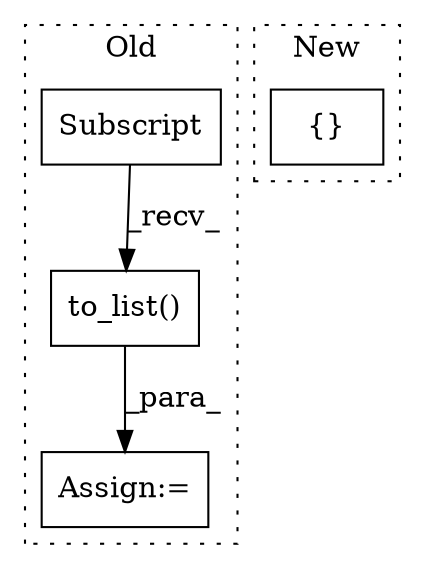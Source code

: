 digraph G {
subgraph cluster0 {
1 [label="to_list()" a="75" s="5279" l="44" shape="box"];
3 [label="Subscript" a="63" s="5279,0" l="34,0" shape="box"];
4 [label="Assign:=" a="68" s="5442" l="3" shape="box"];
label = "Old";
style="dotted";
}
subgraph cluster1 {
2 [label="{}" a="59" s="6236,6238" l="1,0" shape="box"];
label = "New";
style="dotted";
}
1 -> 4 [label="_para_"];
3 -> 1 [label="_recv_"];
}